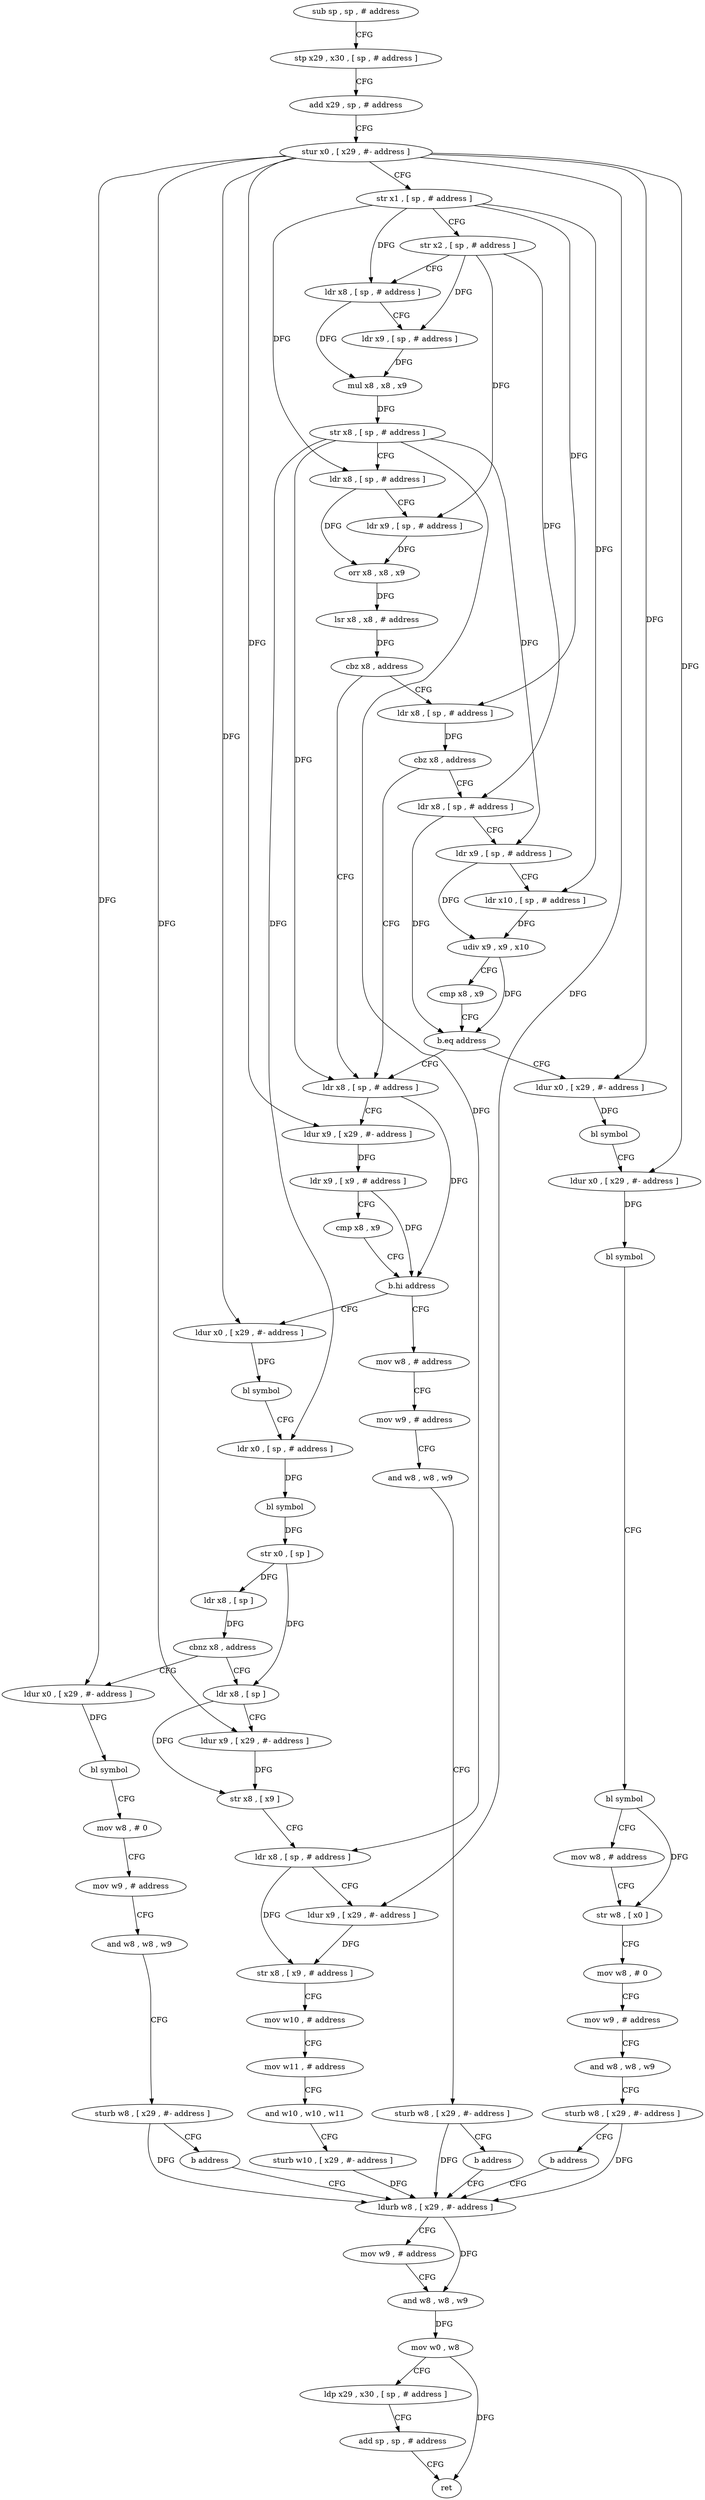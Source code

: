 digraph "func" {
"466492" [label = "sub sp , sp , # address" ]
"466496" [label = "stp x29 , x30 , [ sp , # address ]" ]
"466500" [label = "add x29 , sp , # address" ]
"466504" [label = "stur x0 , [ x29 , #- address ]" ]
"466508" [label = "str x1 , [ sp , # address ]" ]
"466512" [label = "str x2 , [ sp , # address ]" ]
"466516" [label = "ldr x8 , [ sp , # address ]" ]
"466520" [label = "ldr x9 , [ sp , # address ]" ]
"466524" [label = "mul x8 , x8 , x9" ]
"466528" [label = "str x8 , [ sp , # address ]" ]
"466532" [label = "ldr x8 , [ sp , # address ]" ]
"466536" [label = "ldr x9 , [ sp , # address ]" ]
"466540" [label = "orr x8 , x8 , x9" ]
"466544" [label = "lsr x8 , x8 , # address" ]
"466548" [label = "cbz x8 , address" ]
"466632" [label = "ldr x8 , [ sp , # address ]" ]
"466552" [label = "ldr x8 , [ sp , # address ]" ]
"466636" [label = "ldur x9 , [ x29 , #- address ]" ]
"466640" [label = "ldr x9 , [ x9 , # address ]" ]
"466644" [label = "cmp x8 , x9" ]
"466648" [label = "b.hi address" ]
"466672" [label = "ldur x0 , [ x29 , #- address ]" ]
"466652" [label = "mov w8 , # address" ]
"466556" [label = "cbz x8 , address" ]
"466560" [label = "ldr x8 , [ sp , # address ]" ]
"466676" [label = "bl symbol" ]
"466680" [label = "ldr x0 , [ sp , # address ]" ]
"466684" [label = "bl symbol" ]
"466688" [label = "str x0 , [ sp ]" ]
"466692" [label = "ldr x8 , [ sp ]" ]
"466696" [label = "cbnz x8 , address" ]
"466728" [label = "ldr x8 , [ sp ]" ]
"466700" [label = "ldur x0 , [ x29 , #- address ]" ]
"466656" [label = "mov w9 , # address" ]
"466660" [label = "and w8 , w8 , w9" ]
"466664" [label = "sturb w8 , [ x29 , #- address ]" ]
"466668" [label = "b address" ]
"466768" [label = "ldurb w8 , [ x29 , #- address ]" ]
"466564" [label = "ldr x9 , [ sp , # address ]" ]
"466568" [label = "ldr x10 , [ sp , # address ]" ]
"466572" [label = "udiv x9 , x9 , x10" ]
"466576" [label = "cmp x8 , x9" ]
"466580" [label = "b.eq address" ]
"466584" [label = "ldur x0 , [ x29 , #- address ]" ]
"466732" [label = "ldur x9 , [ x29 , #- address ]" ]
"466736" [label = "str x8 , [ x9 ]" ]
"466740" [label = "ldr x8 , [ sp , # address ]" ]
"466744" [label = "ldur x9 , [ x29 , #- address ]" ]
"466748" [label = "str x8 , [ x9 , # address ]" ]
"466752" [label = "mov w10 , # address" ]
"466756" [label = "mov w11 , # address" ]
"466760" [label = "and w10 , w10 , w11" ]
"466764" [label = "sturb w10 , [ x29 , #- address ]" ]
"466704" [label = "bl symbol" ]
"466708" [label = "mov w8 , # 0" ]
"466712" [label = "mov w9 , # address" ]
"466716" [label = "and w8 , w8 , w9" ]
"466720" [label = "sturb w8 , [ x29 , #- address ]" ]
"466724" [label = "b address" ]
"466772" [label = "mov w9 , # address" ]
"466776" [label = "and w8 , w8 , w9" ]
"466780" [label = "mov w0 , w8" ]
"466784" [label = "ldp x29 , x30 , [ sp , # address ]" ]
"466788" [label = "add sp , sp , # address" ]
"466792" [label = "ret" ]
"466588" [label = "bl symbol" ]
"466592" [label = "ldur x0 , [ x29 , #- address ]" ]
"466596" [label = "bl symbol" ]
"466600" [label = "bl symbol" ]
"466604" [label = "mov w8 , # address" ]
"466608" [label = "str w8 , [ x0 ]" ]
"466612" [label = "mov w8 , # 0" ]
"466616" [label = "mov w9 , # address" ]
"466620" [label = "and w8 , w8 , w9" ]
"466624" [label = "sturb w8 , [ x29 , #- address ]" ]
"466628" [label = "b address" ]
"466492" -> "466496" [ label = "CFG" ]
"466496" -> "466500" [ label = "CFG" ]
"466500" -> "466504" [ label = "CFG" ]
"466504" -> "466508" [ label = "CFG" ]
"466504" -> "466636" [ label = "DFG" ]
"466504" -> "466672" [ label = "DFG" ]
"466504" -> "466732" [ label = "DFG" ]
"466504" -> "466744" [ label = "DFG" ]
"466504" -> "466700" [ label = "DFG" ]
"466504" -> "466584" [ label = "DFG" ]
"466504" -> "466592" [ label = "DFG" ]
"466508" -> "466512" [ label = "CFG" ]
"466508" -> "466516" [ label = "DFG" ]
"466508" -> "466532" [ label = "DFG" ]
"466508" -> "466552" [ label = "DFG" ]
"466508" -> "466568" [ label = "DFG" ]
"466512" -> "466516" [ label = "CFG" ]
"466512" -> "466520" [ label = "DFG" ]
"466512" -> "466536" [ label = "DFG" ]
"466512" -> "466560" [ label = "DFG" ]
"466516" -> "466520" [ label = "CFG" ]
"466516" -> "466524" [ label = "DFG" ]
"466520" -> "466524" [ label = "DFG" ]
"466524" -> "466528" [ label = "DFG" ]
"466528" -> "466532" [ label = "CFG" ]
"466528" -> "466632" [ label = "DFG" ]
"466528" -> "466680" [ label = "DFG" ]
"466528" -> "466564" [ label = "DFG" ]
"466528" -> "466740" [ label = "DFG" ]
"466532" -> "466536" [ label = "CFG" ]
"466532" -> "466540" [ label = "DFG" ]
"466536" -> "466540" [ label = "DFG" ]
"466540" -> "466544" [ label = "DFG" ]
"466544" -> "466548" [ label = "DFG" ]
"466548" -> "466632" [ label = "CFG" ]
"466548" -> "466552" [ label = "CFG" ]
"466632" -> "466636" [ label = "CFG" ]
"466632" -> "466648" [ label = "DFG" ]
"466552" -> "466556" [ label = "DFG" ]
"466636" -> "466640" [ label = "DFG" ]
"466640" -> "466644" [ label = "CFG" ]
"466640" -> "466648" [ label = "DFG" ]
"466644" -> "466648" [ label = "CFG" ]
"466648" -> "466672" [ label = "CFG" ]
"466648" -> "466652" [ label = "CFG" ]
"466672" -> "466676" [ label = "DFG" ]
"466652" -> "466656" [ label = "CFG" ]
"466556" -> "466632" [ label = "CFG" ]
"466556" -> "466560" [ label = "CFG" ]
"466560" -> "466564" [ label = "CFG" ]
"466560" -> "466580" [ label = "DFG" ]
"466676" -> "466680" [ label = "CFG" ]
"466680" -> "466684" [ label = "DFG" ]
"466684" -> "466688" [ label = "DFG" ]
"466688" -> "466692" [ label = "DFG" ]
"466688" -> "466728" [ label = "DFG" ]
"466692" -> "466696" [ label = "DFG" ]
"466696" -> "466728" [ label = "CFG" ]
"466696" -> "466700" [ label = "CFG" ]
"466728" -> "466732" [ label = "CFG" ]
"466728" -> "466736" [ label = "DFG" ]
"466700" -> "466704" [ label = "DFG" ]
"466656" -> "466660" [ label = "CFG" ]
"466660" -> "466664" [ label = "CFG" ]
"466664" -> "466668" [ label = "CFG" ]
"466664" -> "466768" [ label = "DFG" ]
"466668" -> "466768" [ label = "CFG" ]
"466768" -> "466772" [ label = "CFG" ]
"466768" -> "466776" [ label = "DFG" ]
"466564" -> "466568" [ label = "CFG" ]
"466564" -> "466572" [ label = "DFG" ]
"466568" -> "466572" [ label = "DFG" ]
"466572" -> "466576" [ label = "CFG" ]
"466572" -> "466580" [ label = "DFG" ]
"466576" -> "466580" [ label = "CFG" ]
"466580" -> "466632" [ label = "CFG" ]
"466580" -> "466584" [ label = "CFG" ]
"466584" -> "466588" [ label = "DFG" ]
"466732" -> "466736" [ label = "DFG" ]
"466736" -> "466740" [ label = "CFG" ]
"466740" -> "466744" [ label = "CFG" ]
"466740" -> "466748" [ label = "DFG" ]
"466744" -> "466748" [ label = "DFG" ]
"466748" -> "466752" [ label = "CFG" ]
"466752" -> "466756" [ label = "CFG" ]
"466756" -> "466760" [ label = "CFG" ]
"466760" -> "466764" [ label = "CFG" ]
"466764" -> "466768" [ label = "DFG" ]
"466704" -> "466708" [ label = "CFG" ]
"466708" -> "466712" [ label = "CFG" ]
"466712" -> "466716" [ label = "CFG" ]
"466716" -> "466720" [ label = "CFG" ]
"466720" -> "466724" [ label = "CFG" ]
"466720" -> "466768" [ label = "DFG" ]
"466724" -> "466768" [ label = "CFG" ]
"466772" -> "466776" [ label = "CFG" ]
"466776" -> "466780" [ label = "DFG" ]
"466780" -> "466784" [ label = "CFG" ]
"466780" -> "466792" [ label = "DFG" ]
"466784" -> "466788" [ label = "CFG" ]
"466788" -> "466792" [ label = "CFG" ]
"466588" -> "466592" [ label = "CFG" ]
"466592" -> "466596" [ label = "DFG" ]
"466596" -> "466600" [ label = "CFG" ]
"466600" -> "466604" [ label = "CFG" ]
"466600" -> "466608" [ label = "DFG" ]
"466604" -> "466608" [ label = "CFG" ]
"466608" -> "466612" [ label = "CFG" ]
"466612" -> "466616" [ label = "CFG" ]
"466616" -> "466620" [ label = "CFG" ]
"466620" -> "466624" [ label = "CFG" ]
"466624" -> "466628" [ label = "CFG" ]
"466624" -> "466768" [ label = "DFG" ]
"466628" -> "466768" [ label = "CFG" ]
}
